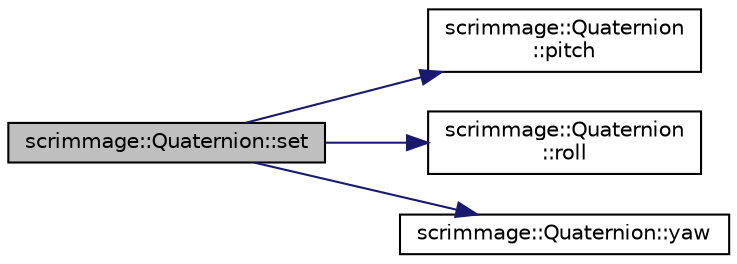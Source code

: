 digraph "scrimmage::Quaternion::set"
{
 // LATEX_PDF_SIZE
  edge [fontname="Helvetica",fontsize="10",labelfontname="Helvetica",labelfontsize="10"];
  node [fontname="Helvetica",fontsize="10",shape=record];
  rankdir="LR";
  Node1 [label="scrimmage::Quaternion::set",height=0.2,width=0.4,color="black", fillcolor="grey75", style="filled", fontcolor="black",tooltip="set quaternion from euler angles"];
  Node1 -> Node2 [color="midnightblue",fontsize="10",style="solid",fontname="Helvetica"];
  Node2 [label="scrimmage::Quaternion\l::pitch",height=0.2,width=0.4,color="black", fillcolor="white", style="filled",URL="$classscrimmage_1_1Quaternion.html#ac74c525d8f2a918e3eb33dce58d8a7dd",tooltip="return euler angle pitch"];
  Node1 -> Node3 [color="midnightblue",fontsize="10",style="solid",fontname="Helvetica"];
  Node3 [label="scrimmage::Quaternion\l::roll",height=0.2,width=0.4,color="black", fillcolor="white", style="filled",URL="$classscrimmage_1_1Quaternion.html#a7f47680c4b89f79743997f4e56ba0f44",tooltip="return euler angle roll"];
  Node1 -> Node4 [color="midnightblue",fontsize="10",style="solid",fontname="Helvetica"];
  Node4 [label="scrimmage::Quaternion::yaw",height=0.2,width=0.4,color="black", fillcolor="white", style="filled",URL="$classscrimmage_1_1Quaternion.html#a569825e4f30d93db2599c4ae0c3d7ec7",tooltip="return euler angle yaw"];
}
